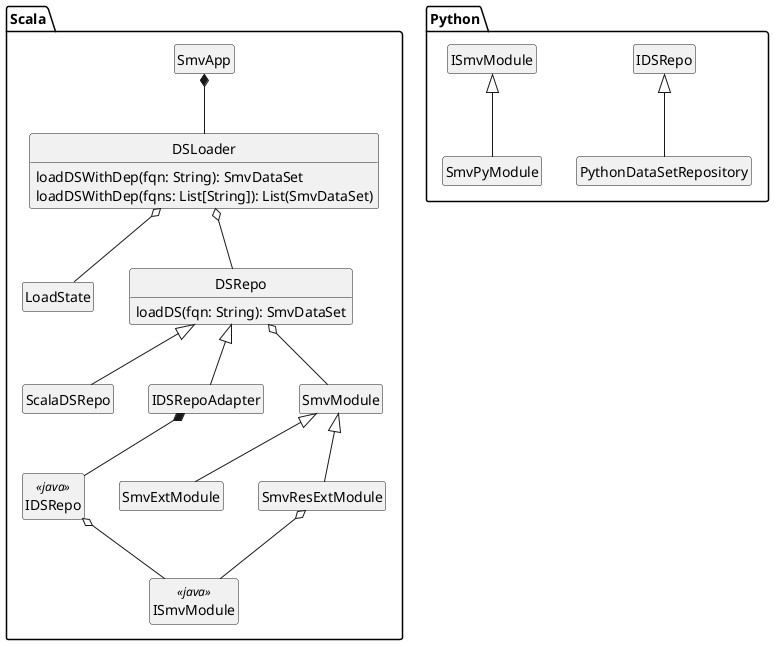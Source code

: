 @startuml

hide empty methods
hide empty fields
hide circle

package Scala {
  class SmvApp
  class DSLoader {
    loadDSWithDep(fqn: String): SmvDataSet
    loadDSWithDep(fqns: List[String]): List(SmvDataSet)
  }
  class LoadState
  class DSRepo {
    loadDS(fqn: String): SmvDataSet
  }
  class ScalaDSRepo extends DSRepo
  class IDSRepoAdapter extends DSRepo
  class IDSRepo <<java>>
  class SmvModule
  class SmvExtModule extends SmvModule
  class SmvResExtModule extends SmvModule
  class ISmvModule <<java>>

  SmvApp *-- DSLoader
  DSLoader o-- LoadState
  DSLoader o-- DSRepo
  DSRepo o-- SmvModule
  SmvResExtModule o-- ISmvModule
  IDSRepoAdapter *-- IDSRepo
  IDSRepo o-- ISmvModule
}

package Python {
  class PythonDataSetRepository extends IDSRepo
  class SmvPyModule extends ISmvModule
}

@enduml
